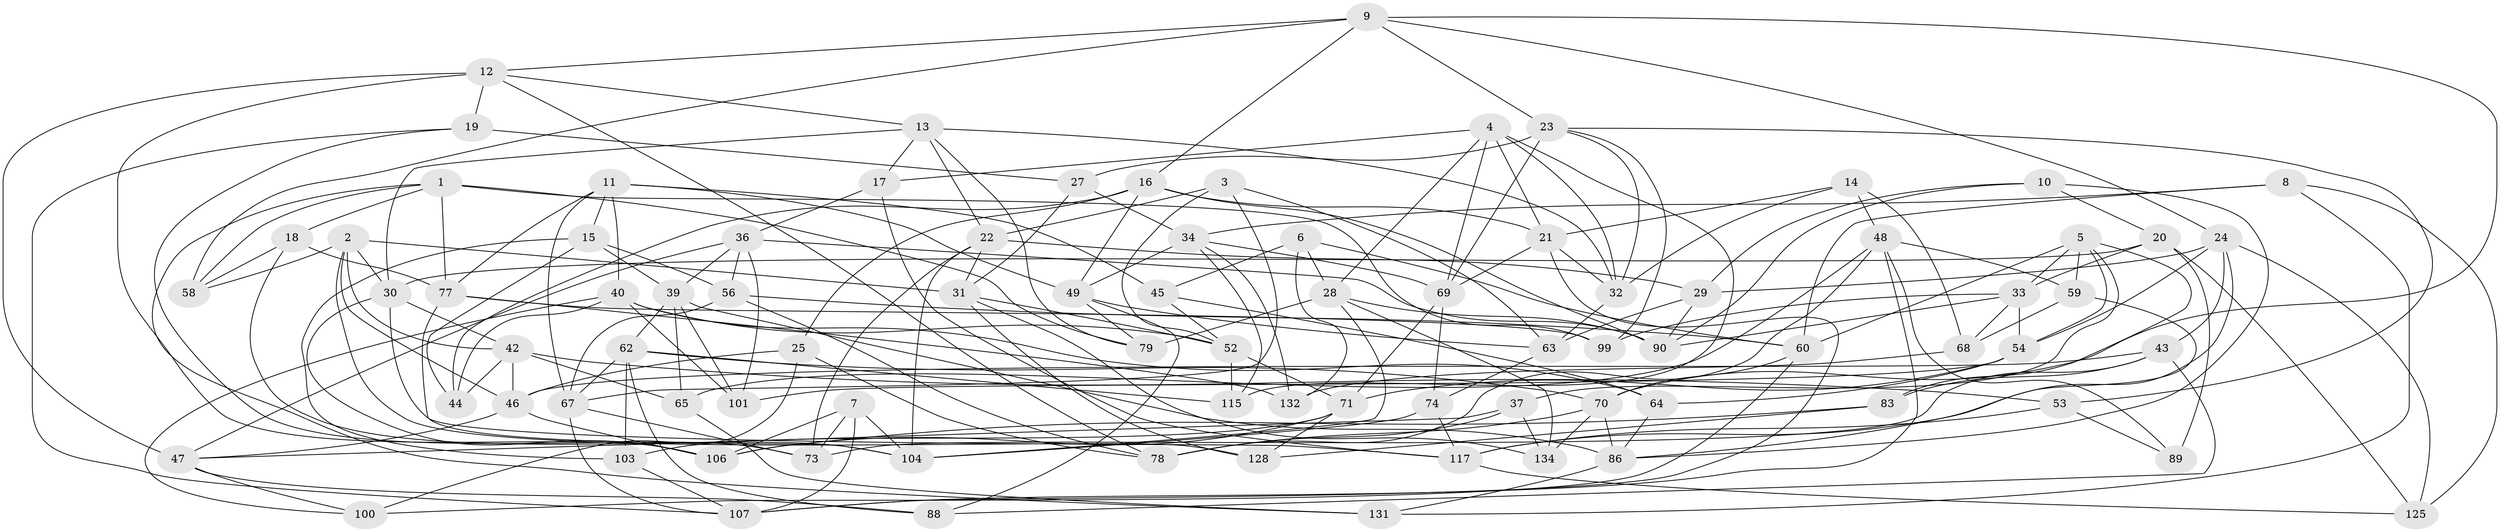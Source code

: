 // original degree distribution, {4: 1.0}
// Generated by graph-tools (version 1.1) at 2025/42/03/06/25 10:42:20]
// undirected, 85 vertices, 216 edges
graph export_dot {
graph [start="1"]
  node [color=gray90,style=filled];
  1 [super="+41"];
  2 [super="+109"];
  3;
  4 [super="+66"];
  5 [super="+57"];
  6;
  7;
  8;
  9 [super="+119"];
  10;
  11 [super="+135"];
  12 [super="+35"];
  13 [super="+108"];
  14;
  15 [super="+95"];
  16 [super="+116"];
  17;
  18;
  19;
  20 [super="+111"];
  21 [super="+26"];
  22 [super="+124"];
  23 [super="+129"];
  24 [super="+113"];
  25;
  27;
  28 [super="+127"];
  29 [super="+92"];
  30 [super="+38"];
  31 [super="+81"];
  32 [super="+80"];
  33 [super="+120"];
  34 [super="+110"];
  36 [super="+96"];
  37;
  39 [super="+51"];
  40 [super="+98"];
  42 [super="+50"];
  43 [super="+97"];
  44;
  45;
  46 [super="+61"];
  47 [super="+91"];
  48 [super="+102"];
  49 [super="+55"];
  52 [super="+105"];
  53;
  54 [super="+76"];
  56 [super="+93"];
  58;
  59;
  60 [super="+87"];
  62 [super="+75"];
  63 [super="+72"];
  64;
  65;
  67 [super="+85"];
  68;
  69 [super="+121"];
  70 [super="+112"];
  71 [super="+84"];
  73 [super="+114"];
  74;
  77 [super="+82"];
  78 [super="+130"];
  79;
  83;
  86 [super="+94"];
  88;
  89;
  90 [super="+122"];
  99;
  100;
  101;
  103;
  104 [super="+123"];
  106 [super="+126"];
  107 [super="+133"];
  115;
  117 [super="+118"];
  125;
  128;
  131;
  132;
  134;
  1 -- 18;
  1 -- 99;
  1 -- 58;
  1 -- 131;
  1 -- 79;
  1 -- 77;
  2 -- 30;
  2 -- 31;
  2 -- 42;
  2 -- 128;
  2 -- 58;
  2 -- 46;
  3 -- 52;
  3 -- 63;
  3 -- 67;
  3 -- 22;
  4 -- 21;
  4 -- 115;
  4 -- 32;
  4 -- 17;
  4 -- 69;
  4 -- 28;
  5 -- 59;
  5 -- 83;
  5 -- 37;
  5 -- 54;
  5 -- 33;
  5 -- 60;
  6 -- 132;
  6 -- 60;
  6 -- 45;
  6 -- 28;
  7 -- 73;
  7 -- 107;
  7 -- 106;
  7 -- 104;
  8 -- 34;
  8 -- 131;
  8 -- 125;
  8 -- 60;
  9 -- 58;
  9 -- 12;
  9 -- 24;
  9 -- 70;
  9 -- 16;
  9 -- 23;
  10 -- 29;
  10 -- 20;
  10 -- 90;
  10 -- 86;
  11 -- 49;
  11 -- 45;
  11 -- 40;
  11 -- 67;
  11 -- 77;
  11 -- 15;
  12 -- 47;
  12 -- 19;
  12 -- 78;
  12 -- 106;
  12 -- 13;
  13 -- 79;
  13 -- 32;
  13 -- 17;
  13 -- 30;
  13 -- 22;
  14 -- 32;
  14 -- 68;
  14 -- 21;
  14 -- 48;
  15 -- 103;
  15 -- 44;
  15 -- 56 [weight=2];
  15 -- 39;
  16 -- 21;
  16 -- 25;
  16 -- 44;
  16 -- 90;
  16 -- 49;
  17 -- 36;
  17 -- 117;
  18 -- 104;
  18 -- 77;
  18 -- 58;
  19 -- 27;
  19 -- 73;
  19 -- 107;
  20 -- 89 [weight=2];
  20 -- 33;
  20 -- 125;
  20 -- 30;
  21 -- 32;
  21 -- 107;
  21 -- 69;
  22 -- 29;
  22 -- 31;
  22 -- 104;
  22 -- 73;
  23 -- 99;
  23 -- 53;
  23 -- 32;
  23 -- 27;
  23 -- 69;
  24 -- 125;
  24 -- 29;
  24 -- 117;
  24 -- 54;
  24 -- 43;
  25 -- 100;
  25 -- 46;
  25 -- 78;
  27 -- 31;
  27 -- 34;
  28 -- 134;
  28 -- 90;
  28 -- 79;
  28 -- 104;
  29 -- 90;
  29 -- 63 [weight=2];
  30 -- 42;
  30 -- 106;
  30 -- 117;
  31 -- 128;
  31 -- 52;
  31 -- 134;
  32 -- 63;
  33 -- 68;
  33 -- 90;
  33 -- 99;
  33 -- 54;
  34 -- 132;
  34 -- 49;
  34 -- 115;
  34 -- 69;
  36 -- 101;
  36 -- 56;
  36 -- 90;
  36 -- 39;
  36 -- 47;
  37 -- 47;
  37 -- 134;
  37 -- 78;
  39 -- 86;
  39 -- 65;
  39 -- 101;
  39 -- 62;
  40 -- 64;
  40 -- 101;
  40 -- 100;
  40 -- 44;
  40 -- 52;
  42 -- 53;
  42 -- 65;
  42 -- 44;
  42 -- 46;
  43 -- 83;
  43 -- 46;
  43 -- 88;
  43 -- 73 [weight=2];
  45 -- 64;
  45 -- 52;
  46 -- 106;
  46 -- 47;
  47 -- 88;
  47 -- 100;
  48 -- 89;
  48 -- 107;
  48 -- 65;
  48 -- 59;
  48 -- 78;
  49 -- 63;
  49 -- 88;
  49 -- 79;
  52 -- 71;
  52 -- 115;
  53 -- 89;
  53 -- 117;
  54 -- 101;
  54 -- 71;
  54 -- 64;
  56 -- 78;
  56 -- 60;
  56 -- 67;
  59 -- 68;
  59 -- 86;
  60 -- 70;
  60 -- 100;
  62 -- 103;
  62 -- 70;
  62 -- 88;
  62 -- 115;
  62 -- 67;
  63 -- 74;
  64 -- 86;
  65 -- 131;
  67 -- 73;
  67 -- 107;
  68 -- 132;
  69 -- 71;
  69 -- 74;
  70 -- 86;
  70 -- 78;
  70 -- 134;
  71 -- 128;
  71 -- 103;
  71 -- 106;
  74 -- 104;
  74 -- 117;
  77 -- 132;
  77 -- 104;
  77 -- 99;
  83 -- 106;
  83 -- 128;
  86 -- 131;
  103 -- 107;
  117 -- 125;
}
